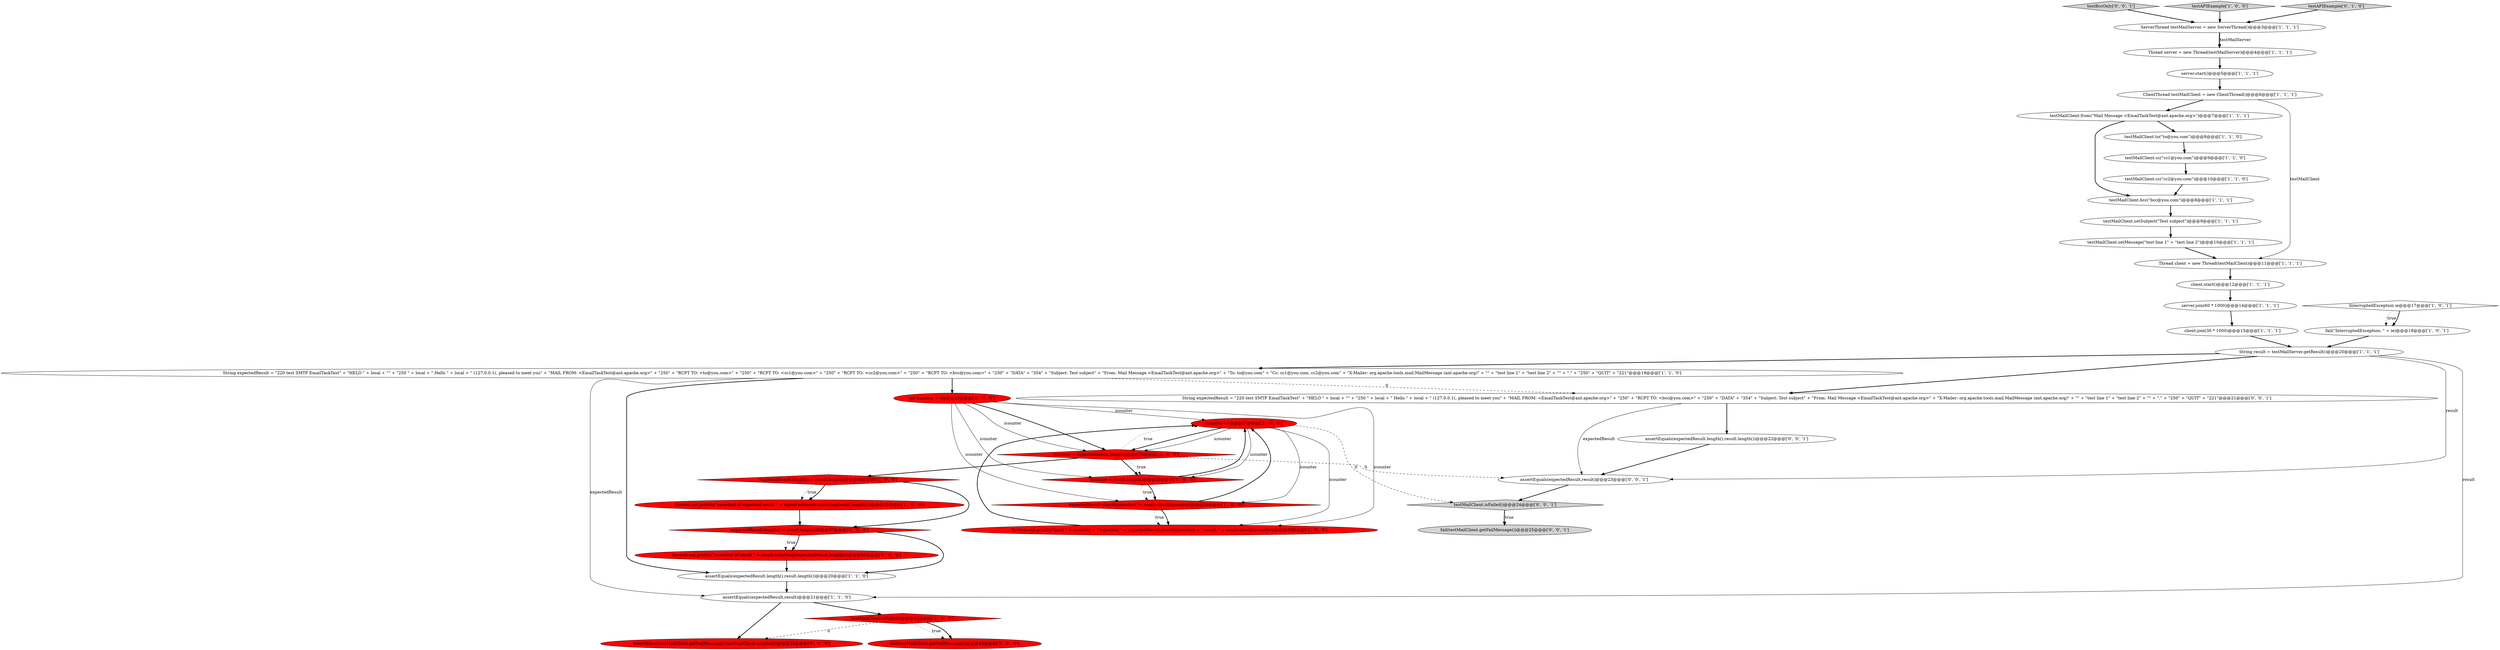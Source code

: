 digraph {
34 [style = filled, label = "assertFalse(testMailClient.getFailMessage(),testMailClient.isFailed())@@@22@@@['0', '1', '0']", fillcolor = red, shape = ellipse image = "AAA1AAABBB2BBB"];
32 [style = filled, label = "client.join(30 * 1000)@@@15@@@['1', '1', '1']", fillcolor = white, shape = ellipse image = "AAA0AAABBB1BBB"];
22 [style = filled, label = "testMailClient.cc(\"cc2@you.com\")@@@10@@@['1', '1', '0']", fillcolor = white, shape = ellipse image = "AAA0AAABBB1BBB"];
2 [style = filled, label = "icounter++@@@27@@@['1', '0', '0']", fillcolor = red, shape = ellipse image = "AAA1AAABBB1BBB"];
20 [style = filled, label = "ClientThread testMailClient = new ClientThread()@@@6@@@['1', '1', '1']", fillcolor = white, shape = ellipse image = "AAA0AAABBB1BBB"];
12 [style = filled, label = "assertEquals(expectedResult.length(),result.length())@@@20@@@['1', '1', '0']", fillcolor = white, shape = ellipse image = "AAA0AAABBB1BBB"];
38 [style = filled, label = "testMailClient.isFailed()@@@24@@@['0', '0', '1']", fillcolor = lightgray, shape = diamond image = "AAA0AAABBB3BBB"];
0 [style = filled, label = "testMailClient.bcc(\"bcc@you.com\")@@@8@@@['1', '1', '1']", fillcolor = white, shape = ellipse image = "AAA0AAABBB1BBB"];
16 [style = filled, label = "String expectedResult = \"220 test SMTP EmailTaskTest\" + \"HELO \" + local + \"\" + \"250 \" + local + \" Hello \" + local + \" (127.0.0.1(, pleased to meet you\" + \"MAIL FROM: <EmailTaskTest@ant.apache.org>\" + \"250\" + \"RCPT TO: <to@you.com>\" + \"250\" + \"RCPT TO: <cc1@you.com>\" + \"250\" + \"RCPT TO: <cc2@you.com>\" + \"250\" + \"RCPT TO: <bcc@you.com>\" + \"250\" + \"DATA\" + \"354\" + \"Subject: Test subject\" + \"From: Mail Message <EmailTaskTest@ant.apache.org>\" + \"To: to@you.com\" + \"Cc: cc1@you.com, cc2@you.com\" + \"X-Mailer: org.apache.tools.mail.MailMessage (ant.apache.org)\" + \"\" + \"test line 1\" + \"test line 2\" + \"\" + \".\" + \"250\" + \"QUIT\" + \"221\"@@@19@@@['1', '1', '0']", fillcolor = white, shape = ellipse image = "AAA0AAABBB1BBB"];
18 [style = filled, label = "testMailClient.setSubject(\"Test subject\")@@@9@@@['1', '1', '1']", fillcolor = white, shape = ellipse image = "AAA0AAABBB1BBB"];
19 [style = filled, label = "testMailClient.cc(\"cc1@you.com\")@@@9@@@['1', '1', '0']", fillcolor = white, shape = ellipse image = "AAA0AAABBB1BBB"];
33 [style = filled, label = "fail(\"InterruptedException: \" + ie)@@@18@@@['1', '0', '1']", fillcolor = white, shape = ellipse image = "AAA0AAABBB1BBB"];
9 [style = filled, label = "System.out.println(\"excedent of result \" + result.substring(expectedResult.length()))@@@38@@@['1', '0', '0']", fillcolor = red, shape = ellipse image = "AAA1AAABBB1BBB"];
41 [style = filled, label = "assertEquals(expectedResult,result)@@@23@@@['0', '0', '1']", fillcolor = white, shape = ellipse image = "AAA0AAABBB3BBB"];
21 [style = filled, label = "testMailClient.isFailed()@@@42@@@['1', '0', '0']", fillcolor = red, shape = diamond image = "AAA1AAABBB1BBB"];
27 [style = filled, label = "server.join(60 * 1000)@@@14@@@['1', '1', '1']", fillcolor = white, shape = ellipse image = "AAA0AAABBB1BBB"];
7 [style = filled, label = "server.start()@@@5@@@['1', '1', '1']", fillcolor = white, shape = ellipse image = "AAA0AAABBB1BBB"];
39 [style = filled, label = "testBccOnly['0', '0', '1']", fillcolor = lightgray, shape = diamond image = "AAA0AAABBB3BBB"];
10 [style = filled, label = "expectedResult.charAt(icounter) != result.charAt(icounter)@@@29@@@['1', '0', '0']", fillcolor = red, shape = diamond image = "AAA1AAABBB1BBB"];
17 [style = filled, label = "ServerThread testMailServer = new ServerThread()@@@3@@@['1', '1', '1']", fillcolor = white, shape = ellipse image = "AAA0AAABBB1BBB"];
23 [style = filled, label = "expectedResult.length() < result.length()@@@37@@@['1', '0', '0']", fillcolor = red, shape = diamond image = "AAA1AAABBB1BBB"];
29 [style = filled, label = "testMailClient.from(\"Mail Message <EmailTaskTest@ant.apache.org>\")@@@7@@@['1', '1', '1']", fillcolor = white, shape = ellipse image = "AAA0AAABBB1BBB"];
1 [style = filled, label = "Thread server = new Thread(testMailServer)@@@4@@@['1', '1', '1']", fillcolor = white, shape = ellipse image = "AAA0AAABBB1BBB"];
13 [style = filled, label = "String result = testMailServer.getResult()@@@20@@@['1', '1', '1']", fillcolor = white, shape = ellipse image = "AAA0AAABBB1BBB"];
24 [style = filled, label = "assertEquals(expectedResult,result)@@@21@@@['1', '1', '0']", fillcolor = white, shape = ellipse image = "AAA0AAABBB1BBB"];
31 [style = filled, label = "InterruptedException ie@@@17@@@['1', '0', '1']", fillcolor = white, shape = diamond image = "AAA0AAABBB1BBB"];
28 [style = filled, label = "int icounter = 0@@@25@@@['1', '0', '0']", fillcolor = red, shape = ellipse image = "AAA1AAABBB1BBB"];
15 [style = filled, label = "System.out.println(\"posit \" + icounter + \" expected \" + expectedResult.charAt(icounter) + \" result \" + result.charAt(icounter))@@@30@@@['1', '0', '0']", fillcolor = red, shape = ellipse image = "AAA1AAABBB1BBB"];
30 [style = filled, label = "testMailClient.setMessage(\"test line 1\" + \"test line 2\")@@@10@@@['1', '1', '1']", fillcolor = white, shape = ellipse image = "AAA0AAABBB1BBB"];
3 [style = filled, label = "testAPIExample['1', '0', '0']", fillcolor = lightgray, shape = diamond image = "AAA0AAABBB1BBB"];
36 [style = filled, label = "fail(testMailClient.getFailMessage())@@@25@@@['0', '0', '1']", fillcolor = lightgray, shape = ellipse image = "AAA0AAABBB3BBB"];
5 [style = filled, label = "System.out.println(\"excedent of expected result \" + expectedResult.substring(result.length()))@@@35@@@['1', '0', '0']", fillcolor = red, shape = ellipse image = "AAA1AAABBB1BBB"];
35 [style = filled, label = "testAPIExample['0', '1', '0']", fillcolor = lightgray, shape = diamond image = "AAA0AAABBB2BBB"];
37 [style = filled, label = "String expectedResult = \"220 test SMTP EmailTaskTest\" + \"HELO \" + local + \"\" + \"250 \" + local + \" Hello \" + local + \" (127.0.0.1(, pleased to meet you\" + \"MAIL FROM: <EmailTaskTest@ant.apache.org>\" + \"250\" + \"RCPT TO: <bcc@you.com>\" + \"250\" + \"DATA\" + \"354\" + \"Subject: Test subject\" + \"From: Mail Message <EmailTaskTest@ant.apache.org>\" + \"X-Mailer: org.apache.tools.mail.MailMessage (ant.apache.org)\" + \"\" + \"test line 1\" + \"test line 2\" + \"\" + \".\" + \"250\" + \"QUIT\" + \"221\"@@@21@@@['0', '0', '1']", fillcolor = white, shape = ellipse image = "AAA0AAABBB3BBB"];
25 [style = filled, label = "testMailClient.to(\"to@you.com\")@@@8@@@['1', '1', '0']", fillcolor = white, shape = ellipse image = "AAA0AAABBB1BBB"];
6 [style = filled, label = "icounter < expectedResult.length()@@@26@@@['1', '0', '0']", fillcolor = red, shape = diamond image = "AAA1AAABBB1BBB"];
4 [style = filled, label = "fail(testMailClient.getFailMessage())@@@43@@@['1', '0', '0']", fillcolor = red, shape = ellipse image = "AAA1AAABBB1BBB"];
40 [style = filled, label = "assertEquals(expectedResult.length(),result.length())@@@22@@@['0', '0', '1']", fillcolor = white, shape = ellipse image = "AAA0AAABBB3BBB"];
14 [style = filled, label = "expectedResult.length() > result.length()@@@34@@@['1', '0', '0']", fillcolor = red, shape = diamond image = "AAA1AAABBB1BBB"];
11 [style = filled, label = "icounter < result.length()@@@28@@@['1', '0', '0']", fillcolor = red, shape = diamond image = "AAA1AAABBB1BBB"];
8 [style = filled, label = "client.start()@@@12@@@['1', '1', '1']", fillcolor = white, shape = ellipse image = "AAA0AAABBB1BBB"];
26 [style = filled, label = "Thread client = new Thread(testMailClient)@@@11@@@['1', '1', '1']", fillcolor = white, shape = ellipse image = "AAA0AAABBB1BBB"];
15->2 [style = bold, label=""];
27->32 [style = bold, label=""];
28->6 [style = bold, label=""];
16->37 [style = dashed, label="0"];
10->15 [style = bold, label=""];
17->1 [style = bold, label=""];
21->34 [style = dashed, label="0"];
37->41 [style = solid, label="expectedResult"];
5->23 [style = bold, label=""];
20->29 [style = bold, label=""];
2->6 [style = bold, label=""];
17->1 [style = solid, label="testMailServer"];
11->10 [style = dotted, label="true"];
30->26 [style = bold, label=""];
29->0 [style = bold, label=""];
18->30 [style = bold, label=""];
29->25 [style = bold, label=""];
24->34 [style = bold, label=""];
38->36 [style = bold, label=""];
26->8 [style = bold, label=""];
7->20 [style = bold, label=""];
12->24 [style = bold, label=""];
31->33 [style = dotted, label="true"];
16->24 [style = solid, label="expectedResult"];
1->7 [style = bold, label=""];
33->13 [style = bold, label=""];
13->16 [style = bold, label=""];
11->2 [style = bold, label=""];
23->9 [style = dotted, label="true"];
21->4 [style = dotted, label="true"];
2->38 [style = dashed, label="0"];
6->14 [style = bold, label=""];
10->15 [style = dotted, label="true"];
2->15 [style = solid, label="icounter"];
13->37 [style = bold, label=""];
28->10 [style = solid, label="icounter"];
6->2 [style = dotted, label="true"];
14->5 [style = dotted, label="true"];
22->0 [style = bold, label=""];
16->28 [style = bold, label=""];
14->23 [style = bold, label=""];
24->21 [style = bold, label=""];
28->15 [style = solid, label="icounter"];
11->10 [style = bold, label=""];
39->17 [style = bold, label=""];
31->33 [style = bold, label=""];
6->11 [style = bold, label=""];
2->10 [style = solid, label="icounter"];
6->41 [style = dashed, label="0"];
40->41 [style = bold, label=""];
25->19 [style = bold, label=""];
35->17 [style = bold, label=""];
3->17 [style = bold, label=""];
0->18 [style = bold, label=""];
13->24 [style = solid, label="result"];
10->2 [style = bold, label=""];
23->12 [style = bold, label=""];
20->26 [style = solid, label="testMailClient"];
28->6 [style = solid, label="icounter"];
9->12 [style = bold, label=""];
21->4 [style = bold, label=""];
41->38 [style = bold, label=""];
6->11 [style = dotted, label="true"];
28->2 [style = solid, label="icounter"];
13->41 [style = solid, label="result"];
32->13 [style = bold, label=""];
8->27 [style = bold, label=""];
23->9 [style = bold, label=""];
19->22 [style = bold, label=""];
16->12 [style = bold, label=""];
38->36 [style = dotted, label="true"];
37->40 [style = bold, label=""];
2->6 [style = solid, label="icounter"];
28->11 [style = solid, label="icounter"];
14->5 [style = bold, label=""];
2->11 [style = solid, label="icounter"];
}
